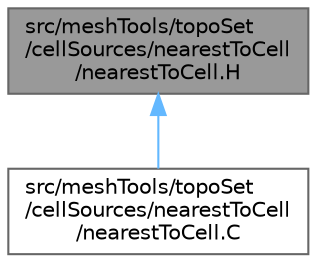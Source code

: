 digraph "src/meshTools/topoSet/cellSources/nearestToCell/nearestToCell.H"
{
 // LATEX_PDF_SIZE
  bgcolor="transparent";
  edge [fontname=Helvetica,fontsize=10,labelfontname=Helvetica,labelfontsize=10];
  node [fontname=Helvetica,fontsize=10,shape=box,height=0.2,width=0.4];
  Node1 [id="Node000001",label="src/meshTools/topoSet\l/cellSources/nearestToCell\l/nearestToCell.H",height=0.2,width=0.4,color="gray40", fillcolor="grey60", style="filled", fontcolor="black",tooltip=" "];
  Node1 -> Node2 [id="edge1_Node000001_Node000002",dir="back",color="steelblue1",style="solid",tooltip=" "];
  Node2 [id="Node000002",label="src/meshTools/topoSet\l/cellSources/nearestToCell\l/nearestToCell.C",height=0.2,width=0.4,color="grey40", fillcolor="white", style="filled",URL="$nearestToCell_8C.html",tooltip=" "];
}
